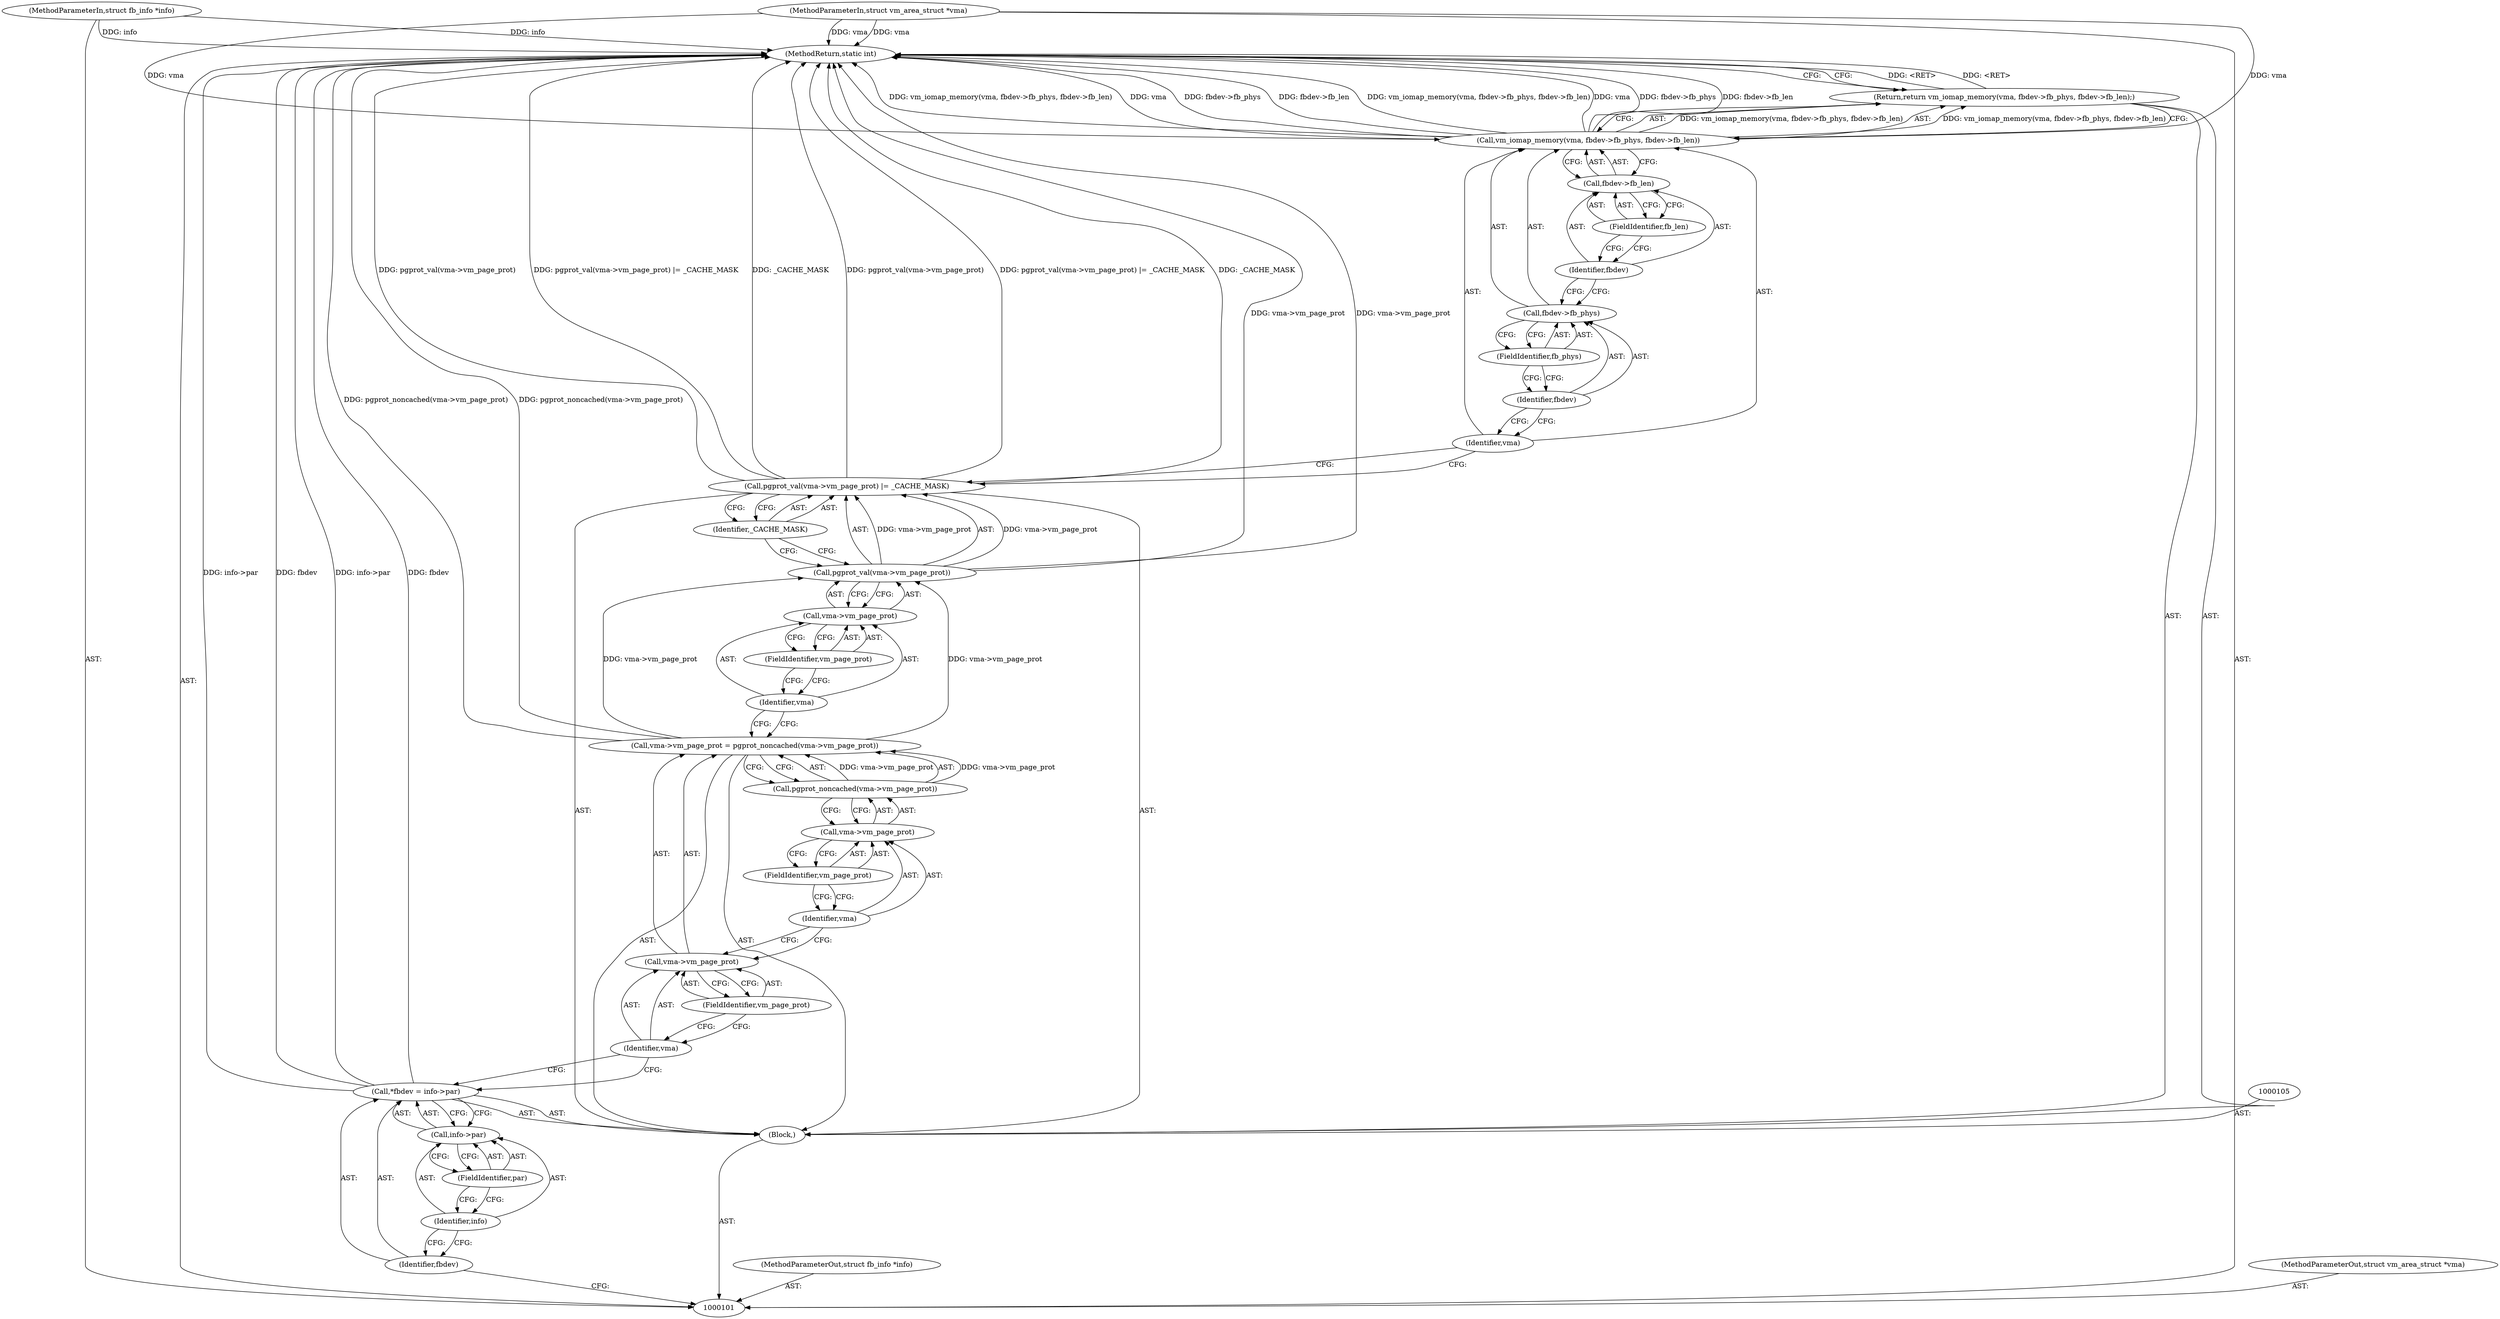 digraph "0_linux_7314e613d5ff9f0934f7a0f74ed7973b903315d1_1" {
"1000134" [label="(MethodReturn,static int)"];
"1000102" [label="(MethodParameterIn,struct fb_info *info)"];
"1000171" [label="(MethodParameterOut,struct fb_info *info)"];
"1000103" [label="(MethodParameterIn,struct vm_area_struct *vma)"];
"1000172" [label="(MethodParameterOut,struct vm_area_struct *vma)"];
"1000104" [label="(Block,)"];
"1000106" [label="(Call,*fbdev = info->par)"];
"1000107" [label="(Identifier,fbdev)"];
"1000108" [label="(Call,info->par)"];
"1000109" [label="(Identifier,info)"];
"1000110" [label="(FieldIdentifier,par)"];
"1000111" [label="(Call,vma->vm_page_prot = pgprot_noncached(vma->vm_page_prot))"];
"1000112" [label="(Call,vma->vm_page_prot)"];
"1000113" [label="(Identifier,vma)"];
"1000115" [label="(Call,pgprot_noncached(vma->vm_page_prot))"];
"1000116" [label="(Call,vma->vm_page_prot)"];
"1000117" [label="(Identifier,vma)"];
"1000118" [label="(FieldIdentifier,vm_page_prot)"];
"1000114" [label="(FieldIdentifier,vm_page_prot)"];
"1000121" [label="(Call,vma->vm_page_prot)"];
"1000122" [label="(Identifier,vma)"];
"1000123" [label="(FieldIdentifier,vm_page_prot)"];
"1000119" [label="(Call,pgprot_val(vma->vm_page_prot) |= _CACHE_MASK)"];
"1000120" [label="(Call,pgprot_val(vma->vm_page_prot))"];
"1000124" [label="(Identifier,_CACHE_MASK)"];
"1000125" [label="(Return,return vm_iomap_memory(vma, fbdev->fb_phys, fbdev->fb_len);)"];
"1000127" [label="(Identifier,vma)"];
"1000128" [label="(Call,fbdev->fb_phys)"];
"1000129" [label="(Identifier,fbdev)"];
"1000130" [label="(FieldIdentifier,fb_phys)"];
"1000131" [label="(Call,fbdev->fb_len)"];
"1000132" [label="(Identifier,fbdev)"];
"1000133" [label="(FieldIdentifier,fb_len)"];
"1000126" [label="(Call,vm_iomap_memory(vma, fbdev->fb_phys, fbdev->fb_len))"];
"1000134" -> "1000101"  [label="AST: "];
"1000134" -> "1000125"  [label="CFG: "];
"1000126" -> "1000134"  [label="DDG: vm_iomap_memory(vma, fbdev->fb_phys, fbdev->fb_len)"];
"1000126" -> "1000134"  [label="DDG: vma"];
"1000126" -> "1000134"  [label="DDG: fbdev->fb_phys"];
"1000126" -> "1000134"  [label="DDG: fbdev->fb_len"];
"1000106" -> "1000134"  [label="DDG: info->par"];
"1000106" -> "1000134"  [label="DDG: fbdev"];
"1000103" -> "1000134"  [label="DDG: vma"];
"1000102" -> "1000134"  [label="DDG: info"];
"1000119" -> "1000134"  [label="DDG: pgprot_val(vma->vm_page_prot)"];
"1000119" -> "1000134"  [label="DDG: pgprot_val(vma->vm_page_prot) |= _CACHE_MASK"];
"1000119" -> "1000134"  [label="DDG: _CACHE_MASK"];
"1000111" -> "1000134"  [label="DDG: pgprot_noncached(vma->vm_page_prot)"];
"1000120" -> "1000134"  [label="DDG: vma->vm_page_prot"];
"1000125" -> "1000134"  [label="DDG: <RET>"];
"1000102" -> "1000101"  [label="AST: "];
"1000102" -> "1000134"  [label="DDG: info"];
"1000171" -> "1000101"  [label="AST: "];
"1000103" -> "1000101"  [label="AST: "];
"1000103" -> "1000134"  [label="DDG: vma"];
"1000103" -> "1000126"  [label="DDG: vma"];
"1000172" -> "1000101"  [label="AST: "];
"1000104" -> "1000101"  [label="AST: "];
"1000105" -> "1000104"  [label="AST: "];
"1000106" -> "1000104"  [label="AST: "];
"1000111" -> "1000104"  [label="AST: "];
"1000119" -> "1000104"  [label="AST: "];
"1000125" -> "1000104"  [label="AST: "];
"1000106" -> "1000104"  [label="AST: "];
"1000106" -> "1000108"  [label="CFG: "];
"1000107" -> "1000106"  [label="AST: "];
"1000108" -> "1000106"  [label="AST: "];
"1000113" -> "1000106"  [label="CFG: "];
"1000106" -> "1000134"  [label="DDG: info->par"];
"1000106" -> "1000134"  [label="DDG: fbdev"];
"1000107" -> "1000106"  [label="AST: "];
"1000107" -> "1000101"  [label="CFG: "];
"1000109" -> "1000107"  [label="CFG: "];
"1000108" -> "1000106"  [label="AST: "];
"1000108" -> "1000110"  [label="CFG: "];
"1000109" -> "1000108"  [label="AST: "];
"1000110" -> "1000108"  [label="AST: "];
"1000106" -> "1000108"  [label="CFG: "];
"1000109" -> "1000108"  [label="AST: "];
"1000109" -> "1000107"  [label="CFG: "];
"1000110" -> "1000109"  [label="CFG: "];
"1000110" -> "1000108"  [label="AST: "];
"1000110" -> "1000109"  [label="CFG: "];
"1000108" -> "1000110"  [label="CFG: "];
"1000111" -> "1000104"  [label="AST: "];
"1000111" -> "1000115"  [label="CFG: "];
"1000112" -> "1000111"  [label="AST: "];
"1000115" -> "1000111"  [label="AST: "];
"1000122" -> "1000111"  [label="CFG: "];
"1000111" -> "1000134"  [label="DDG: pgprot_noncached(vma->vm_page_prot)"];
"1000115" -> "1000111"  [label="DDG: vma->vm_page_prot"];
"1000111" -> "1000120"  [label="DDG: vma->vm_page_prot"];
"1000112" -> "1000111"  [label="AST: "];
"1000112" -> "1000114"  [label="CFG: "];
"1000113" -> "1000112"  [label="AST: "];
"1000114" -> "1000112"  [label="AST: "];
"1000117" -> "1000112"  [label="CFG: "];
"1000113" -> "1000112"  [label="AST: "];
"1000113" -> "1000106"  [label="CFG: "];
"1000114" -> "1000113"  [label="CFG: "];
"1000115" -> "1000111"  [label="AST: "];
"1000115" -> "1000116"  [label="CFG: "];
"1000116" -> "1000115"  [label="AST: "];
"1000111" -> "1000115"  [label="CFG: "];
"1000115" -> "1000111"  [label="DDG: vma->vm_page_prot"];
"1000116" -> "1000115"  [label="AST: "];
"1000116" -> "1000118"  [label="CFG: "];
"1000117" -> "1000116"  [label="AST: "];
"1000118" -> "1000116"  [label="AST: "];
"1000115" -> "1000116"  [label="CFG: "];
"1000117" -> "1000116"  [label="AST: "];
"1000117" -> "1000112"  [label="CFG: "];
"1000118" -> "1000117"  [label="CFG: "];
"1000118" -> "1000116"  [label="AST: "];
"1000118" -> "1000117"  [label="CFG: "];
"1000116" -> "1000118"  [label="CFG: "];
"1000114" -> "1000112"  [label="AST: "];
"1000114" -> "1000113"  [label="CFG: "];
"1000112" -> "1000114"  [label="CFG: "];
"1000121" -> "1000120"  [label="AST: "];
"1000121" -> "1000123"  [label="CFG: "];
"1000122" -> "1000121"  [label="AST: "];
"1000123" -> "1000121"  [label="AST: "];
"1000120" -> "1000121"  [label="CFG: "];
"1000122" -> "1000121"  [label="AST: "];
"1000122" -> "1000111"  [label="CFG: "];
"1000123" -> "1000122"  [label="CFG: "];
"1000123" -> "1000121"  [label="AST: "];
"1000123" -> "1000122"  [label="CFG: "];
"1000121" -> "1000123"  [label="CFG: "];
"1000119" -> "1000104"  [label="AST: "];
"1000119" -> "1000124"  [label="CFG: "];
"1000120" -> "1000119"  [label="AST: "];
"1000124" -> "1000119"  [label="AST: "];
"1000127" -> "1000119"  [label="CFG: "];
"1000119" -> "1000134"  [label="DDG: pgprot_val(vma->vm_page_prot)"];
"1000119" -> "1000134"  [label="DDG: pgprot_val(vma->vm_page_prot) |= _CACHE_MASK"];
"1000119" -> "1000134"  [label="DDG: _CACHE_MASK"];
"1000120" -> "1000119"  [label="DDG: vma->vm_page_prot"];
"1000120" -> "1000119"  [label="AST: "];
"1000120" -> "1000121"  [label="CFG: "];
"1000121" -> "1000120"  [label="AST: "];
"1000124" -> "1000120"  [label="CFG: "];
"1000120" -> "1000134"  [label="DDG: vma->vm_page_prot"];
"1000120" -> "1000119"  [label="DDG: vma->vm_page_prot"];
"1000111" -> "1000120"  [label="DDG: vma->vm_page_prot"];
"1000124" -> "1000119"  [label="AST: "];
"1000124" -> "1000120"  [label="CFG: "];
"1000119" -> "1000124"  [label="CFG: "];
"1000125" -> "1000104"  [label="AST: "];
"1000125" -> "1000126"  [label="CFG: "];
"1000126" -> "1000125"  [label="AST: "];
"1000134" -> "1000125"  [label="CFG: "];
"1000125" -> "1000134"  [label="DDG: <RET>"];
"1000126" -> "1000125"  [label="DDG: vm_iomap_memory(vma, fbdev->fb_phys, fbdev->fb_len)"];
"1000127" -> "1000126"  [label="AST: "];
"1000127" -> "1000119"  [label="CFG: "];
"1000129" -> "1000127"  [label="CFG: "];
"1000128" -> "1000126"  [label="AST: "];
"1000128" -> "1000130"  [label="CFG: "];
"1000129" -> "1000128"  [label="AST: "];
"1000130" -> "1000128"  [label="AST: "];
"1000132" -> "1000128"  [label="CFG: "];
"1000129" -> "1000128"  [label="AST: "];
"1000129" -> "1000127"  [label="CFG: "];
"1000130" -> "1000129"  [label="CFG: "];
"1000130" -> "1000128"  [label="AST: "];
"1000130" -> "1000129"  [label="CFG: "];
"1000128" -> "1000130"  [label="CFG: "];
"1000131" -> "1000126"  [label="AST: "];
"1000131" -> "1000133"  [label="CFG: "];
"1000132" -> "1000131"  [label="AST: "];
"1000133" -> "1000131"  [label="AST: "];
"1000126" -> "1000131"  [label="CFG: "];
"1000132" -> "1000131"  [label="AST: "];
"1000132" -> "1000128"  [label="CFG: "];
"1000133" -> "1000132"  [label="CFG: "];
"1000133" -> "1000131"  [label="AST: "];
"1000133" -> "1000132"  [label="CFG: "];
"1000131" -> "1000133"  [label="CFG: "];
"1000126" -> "1000125"  [label="AST: "];
"1000126" -> "1000131"  [label="CFG: "];
"1000127" -> "1000126"  [label="AST: "];
"1000128" -> "1000126"  [label="AST: "];
"1000131" -> "1000126"  [label="AST: "];
"1000125" -> "1000126"  [label="CFG: "];
"1000126" -> "1000134"  [label="DDG: vm_iomap_memory(vma, fbdev->fb_phys, fbdev->fb_len)"];
"1000126" -> "1000134"  [label="DDG: vma"];
"1000126" -> "1000134"  [label="DDG: fbdev->fb_phys"];
"1000126" -> "1000134"  [label="DDG: fbdev->fb_len"];
"1000126" -> "1000125"  [label="DDG: vm_iomap_memory(vma, fbdev->fb_phys, fbdev->fb_len)"];
"1000103" -> "1000126"  [label="DDG: vma"];
}
